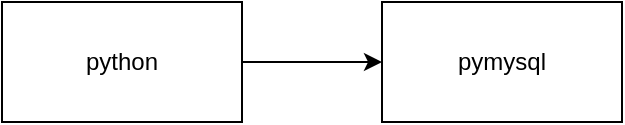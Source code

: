 <mxfile>
    <diagram id="LojjhG7D6D0C97L5dD4x" name="第 1 页">
        <mxGraphModel dx="748" dy="581" grid="1" gridSize="10" guides="1" tooltips="1" connect="1" arrows="1" fold="1" page="1" pageScale="1" pageWidth="827" pageHeight="1169" math="0" shadow="0">
            <root>
                <mxCell id="0"/>
                <mxCell id="1" parent="0"/>
                <mxCell id="5" style="edgeStyle=none;html=1;" edge="1" parent="1" source="2" target="3">
                    <mxGeometry relative="1" as="geometry"/>
                </mxCell>
                <mxCell id="2" value="python" style="whiteSpace=wrap;html=1;" vertex="1" parent="1">
                    <mxGeometry x="180" y="180" width="120" height="60" as="geometry"/>
                </mxCell>
                <mxCell id="3" value="pymysql" style="whiteSpace=wrap;html=1;" vertex="1" parent="1">
                    <mxGeometry x="370" y="180" width="120" height="60" as="geometry"/>
                </mxCell>
            </root>
        </mxGraphModel>
    </diagram>
</mxfile>